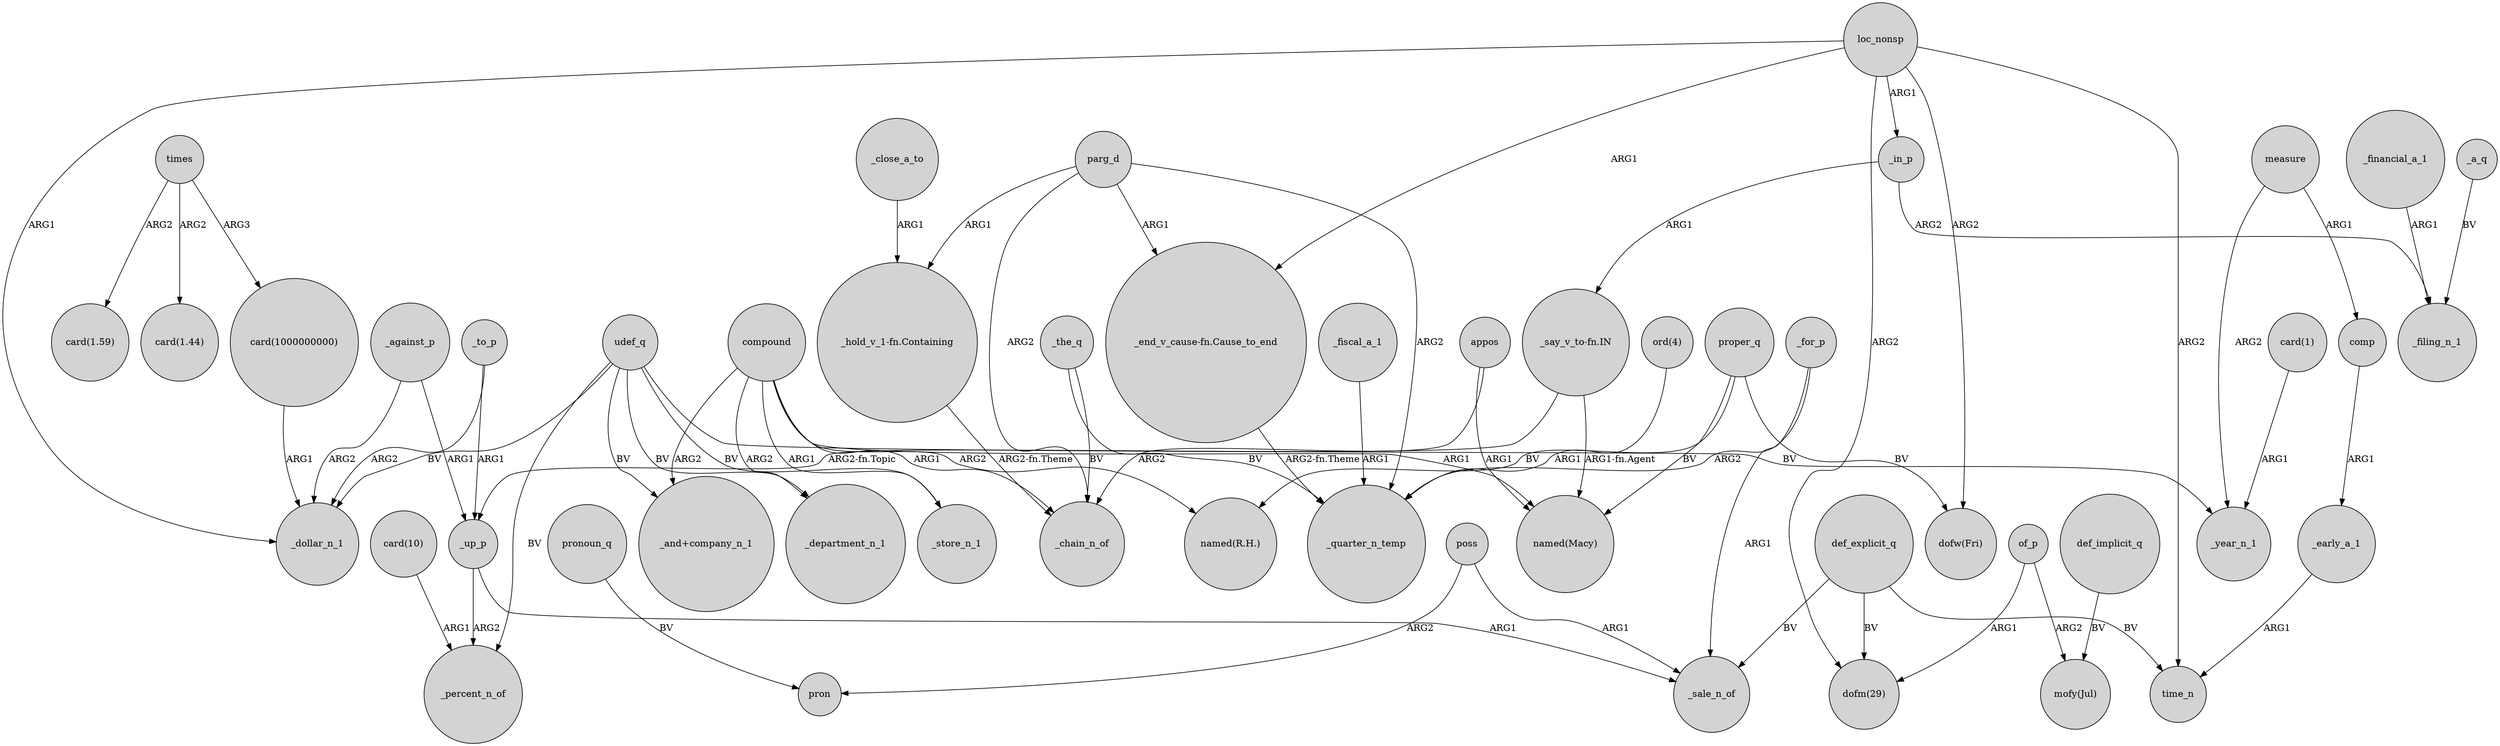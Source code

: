 digraph {
	node [shape=circle style=filled]
	times -> "card(1.44)" [label=ARG2]
	_close_a_to -> "_hold_v_1-fn.Containing" [label=ARG1]
	udef_q -> _department_n_1 [label=BV]
	of_p -> "dofm(29)" [label=ARG1]
	proper_q -> "dofw(Fri)" [label=BV]
	udef_q -> _store_n_1 [label=BV]
	_to_p -> _dollar_n_1 [label=ARG2]
	_against_p -> _up_p [label=ARG1]
	poss -> pron [label=ARG2]
	compound -> _store_n_1 [label=ARG1]
	measure -> _year_n_1 [label=ARG2]
	_in_p -> "_say_v_to-fn.IN" [label=ARG1]
	"_say_v_to-fn.IN" -> _up_p [label="ARG2-fn.Topic"]
	_financial_a_1 -> _filing_n_1 [label=ARG1]
	def_implicit_q -> "mofy(Jul)" [label=BV]
	def_explicit_q -> time_n [label=BV]
	"ord(4)" -> _quarter_n_temp [label=ARG1]
	parg_d -> _chain_n_of [label=ARG2]
	compound -> _chain_n_of [label=ARG1]
	_the_q -> _quarter_n_temp [label=BV]
	_for_p -> _quarter_n_temp [label=ARG2]
	loc_nonsp -> "dofm(29)" [label=ARG2]
	measure -> comp [label=ARG1]
	def_explicit_q -> "dofm(29)" [label=BV]
	def_explicit_q -> _sale_n_of [label=BV]
	loc_nonsp -> _in_p [label=ARG1]
	parg_d -> "_hold_v_1-fn.Containing" [label=ARG1]
	loc_nonsp -> "dofw(Fri)" [label=ARG2]
	loc_nonsp -> time_n [label=ARG2]
	of_p -> "mofy(Jul)" [label=ARG2]
	_to_p -> _up_p [label=ARG1]
	times -> "card(1000000000)" [label=ARG3]
	pronoun_q -> pron [label=BV]
	"card(10)" -> _percent_n_of [label=ARG1]
	times -> "card(1.59)" [label=ARG2]
	compound -> "named(R.H.)" [label=ARG2]
	compound -> "_and+company_n_1" [label=ARG2]
	_the_q -> _chain_n_of [label=BV]
	"_hold_v_1-fn.Containing" -> _chain_n_of [label="ARG2-fn.Theme"]
	_a_q -> _filing_n_1 [label=BV]
	poss -> _sale_n_of [label=ARG1]
	compound -> "named(Macy)" [label=ARG1]
	_for_p -> _sale_n_of [label=ARG1]
	_fiscal_a_1 -> _quarter_n_temp [label=ARG1]
	parg_d -> "_end_v_cause-fn.Cause_to_end" [label=ARG1]
	loc_nonsp -> "_end_v_cause-fn.Cause_to_end" [label=ARG1]
	parg_d -> _quarter_n_temp [label=ARG2]
	"_end_v_cause-fn.Cause_to_end" -> _quarter_n_temp [label="ARG2-fn.Theme"]
	appos -> _chain_n_of [label=ARG2]
	"card(1)" -> _year_n_1 [label=ARG1]
	_early_a_1 -> time_n [label=ARG1]
	_in_p -> _filing_n_1 [label=ARG2]
	udef_q -> "_and+company_n_1" [label=BV]
	udef_q -> _year_n_1 [label=BV]
	proper_q -> "named(Macy)" [label=BV]
	"_say_v_to-fn.IN" -> "named(Macy)" [label="ARG1-fn.Agent"]
	udef_q -> _dollar_n_1 [label=BV]
	udef_q -> _percent_n_of [label=BV]
	proper_q -> "named(R.H.)" [label=BV]
	_against_p -> _dollar_n_1 [label=ARG2]
	"card(1000000000)" -> _dollar_n_1 [label=ARG1]
	loc_nonsp -> _dollar_n_1 [label=ARG1]
	comp -> _early_a_1 [label=ARG1]
	compound -> _department_n_1 [label=ARG2]
	_up_p -> _percent_n_of [label=ARG2]
	_up_p -> _sale_n_of [label=ARG1]
	appos -> "named(Macy)" [label=ARG1]
}
